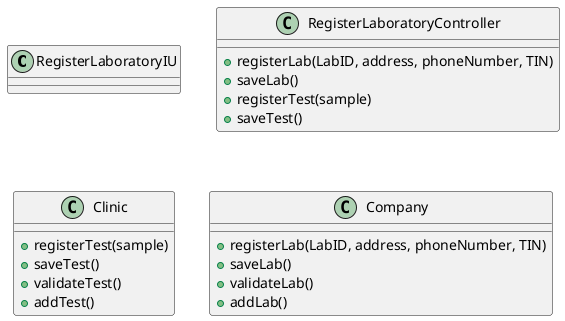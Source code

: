 @startuml

skinparam classAtributionIconSize 0

class RegisterLaboratoryIU

class RegisterLaboratoryController {
    +registerLab(LabID, address, phoneNumber, TIN)
    +saveLab()
    +registerTest(sample)
    +saveTest()
}

class Clinic {
    +registerTest(sample)
    +saveTest()
    +validateTest()
    +addTest()
  }

class Company {
    +registerLab(LabID, address, phoneNumber, TIN)
    +saveLab()
    +validateLab()
    +addLab()

}

@enduml
